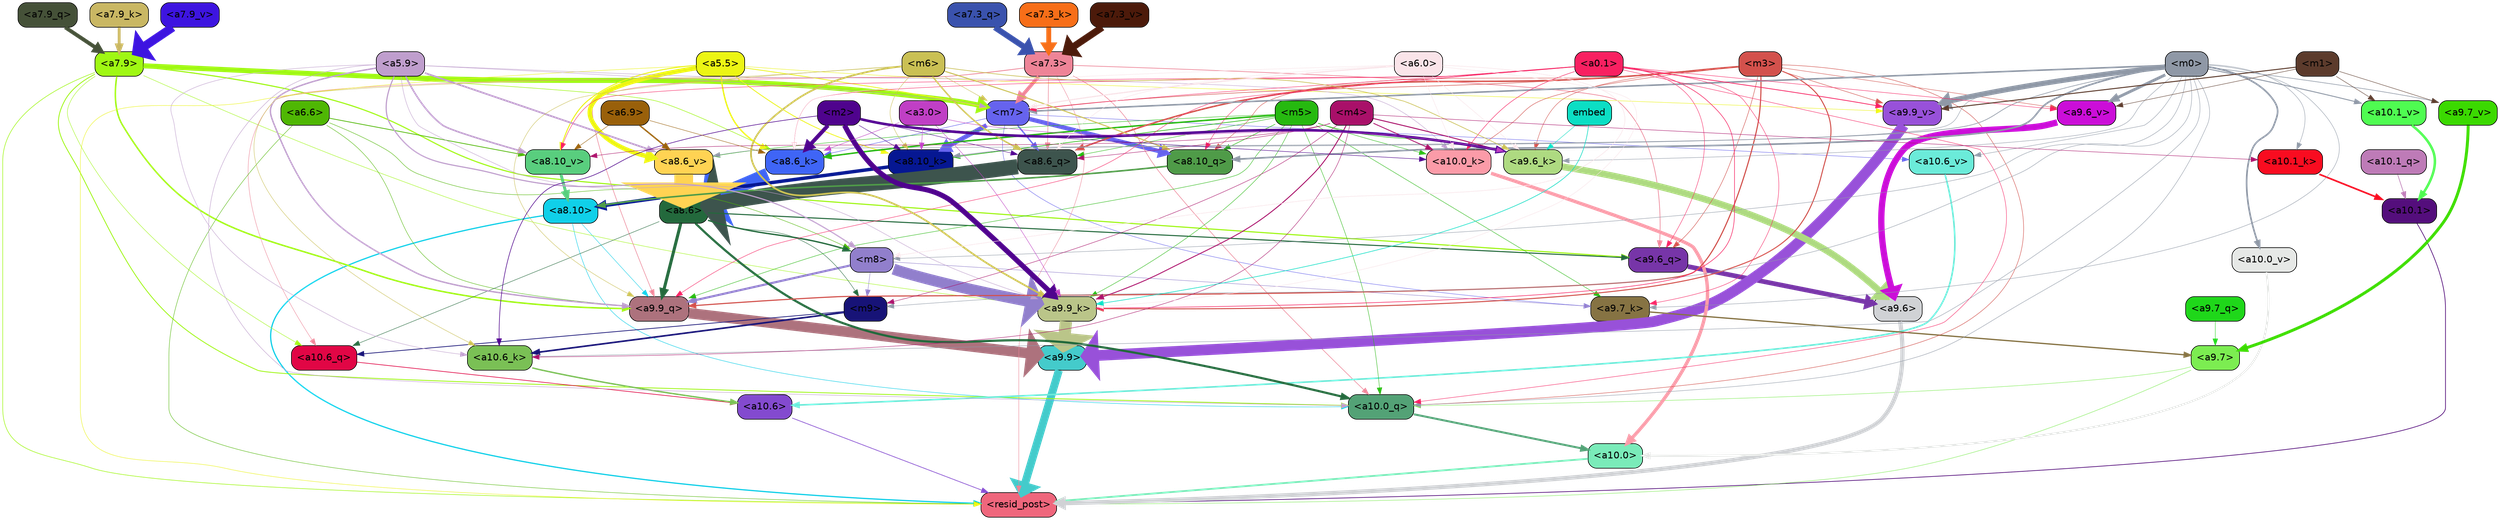 strict digraph "" {
	graph [bgcolor=transparent,
		layout=dot,
		overlap=false,
		splines=true
	];
	"<a10.6>"	[color=black,
		fillcolor="#834acf",
		fontname=Helvetica,
		shape=box,
		style="filled, rounded"];
	"<resid_post>"	[color=black,
		fillcolor="#ef667c",
		fontname=Helvetica,
		shape=box,
		style="filled, rounded"];
	"<a10.6>" -> "<resid_post>"	[color="#834acf",
		penwidth=0.9498605728149414];
	"<a10.1>"	[color=black,
		fillcolor="#540e7c",
		fontname=Helvetica,
		shape=box,
		style="filled, rounded"];
	"<a10.1>" -> "<resid_post>"	[color="#540e7c",
		penwidth=1.0084514617919922];
	"<a10.0>"	[color=black,
		fillcolor="#7aebb9",
		fontname=Helvetica,
		shape=box,
		style="filled, rounded"];
	"<a10.0>" -> "<resid_post>"	[color="#7aebb9",
		penwidth=2.5814952850341797];
	"<a9.9>"	[color=black,
		fillcolor="#44cbcb",
		fontname=Helvetica,
		shape=box,
		style="filled, rounded"];
	"<a9.9>" -> "<resid_post>"	[color="#44cbcb",
		penwidth=11.610888481140137];
	"<a9.7>"	[color=black,
		fillcolor="#7ced51",
		fontname=Helvetica,
		shape=box,
		style="filled, rounded"];
	"<a9.7>" -> "<resid_post>"	[color="#7ced51",
		penwidth=0.6];
	"<a10.0_q>"	[color=black,
		fillcolor="#53a276",
		fontname=Helvetica,
		shape=box,
		style="filled, rounded"];
	"<a9.7>" -> "<a10.0_q>"	[color="#7ced51",
		penwidth=0.6];
	"<a9.6>"	[color=black,
		fillcolor="#d0d2d5",
		fontname=Helvetica,
		shape=box,
		style="filled, rounded"];
	"<a9.6>" -> "<resid_post>"	[color="#d0d2d5",
		penwidth=6.121421813964844];
	"<a8.10>"	[color=black,
		fillcolor="#10d0e9",
		fontname=Helvetica,
		shape=box,
		style="filled, rounded"];
	"<a8.10>" -> "<resid_post>"	[color="#10d0e9",
		penwidth=1.7841739654541016];
	"<a8.10>" -> "<a10.0_q>"	[color="#10d0e9",
		penwidth=0.6612663269042969];
	"<a9.9_q>"	[color=black,
		fillcolor="#ad727d",
		fontname=Helvetica,
		shape=box,
		style="filled, rounded"];
	"<a8.10>" -> "<a9.9_q>"	[color="#10d0e9",
		penwidth=0.6];
	"<a7.9>"	[color=black,
		fillcolor="#9ff813",
		fontname=Helvetica,
		shape=box,
		style="filled, rounded"];
	"<a7.9>" -> "<resid_post>"	[color="#9ff813",
		penwidth=0.8109169006347656];
	"<a10.6_q>"	[color=black,
		fillcolor="#e10645",
		fontname=Helvetica,
		shape=box,
		style="filled, rounded"];
	"<a7.9>" -> "<a10.6_q>"	[color="#9ff813",
		penwidth=0.6];
	"<a7.9>" -> "<a10.0_q>"	[color="#9ff813",
		penwidth=1.19378662109375];
	"<m7>"	[color=black,
		fillcolor="#6663ee",
		fontname=Helvetica,
		shape=box,
		style="filled, rounded"];
	"<a7.9>" -> "<m7>"	[color="#9ff813",
		penwidth=7.3899383544921875];
	"<a7.9>" -> "<a9.9_q>"	[color="#9ff813",
		penwidth=2.1764984130859375];
	"<a9.6_q>"	[color=black,
		fillcolor="#7735a8",
		fontname=Helvetica,
		shape=box,
		style="filled, rounded"];
	"<a7.9>" -> "<a9.6_q>"	[color="#9ff813",
		penwidth=1.6184196472167969];
	"<a9.9_k>"	[color=black,
		fillcolor="#bac589",
		fontname=Helvetica,
		shape=box,
		style="filled, rounded"];
	"<a7.9>" -> "<a9.9_k>"	[color="#9ff813",
		penwidth=0.6];
	"<a8.6_k>"	[color=black,
		fillcolor="#3f65f6",
		fontname=Helvetica,
		shape=box,
		style="filled, rounded"];
	"<a7.9>" -> "<a8.6_k>"	[color="#9ff813",
		penwidth=0.7570610046386719];
	"<a7.3>"	[color=black,
		fillcolor="#ee8497",
		fontname=Helvetica,
		shape=box,
		style="filled, rounded"];
	"<a7.3>" -> "<resid_post>"	[color="#ee8497",
		penwidth=0.6];
	"<a7.3>" -> "<a10.6_q>"	[color="#ee8497",
		penwidth=0.6];
	"<a7.3>" -> "<a10.0_q>"	[color="#ee8497",
		penwidth=0.8208656311035156];
	"<a7.3>" -> "<m7>"	[color="#ee8497",
		penwidth=5.189311981201172];
	"<a7.3>" -> "<a9.9_q>"	[color="#ee8497",
		penwidth=0.8119163513183594];
	"<a7.3>" -> "<a9.6_q>"	[color="#ee8497",
		penwidth=0.9649925231933594];
	"<a8.6_q>"	[color=black,
		fillcolor="#3d544d",
		fontname=Helvetica,
		shape=box,
		style="filled, rounded"];
	"<a7.3>" -> "<a8.6_q>"	[color="#ee8497",
		penwidth=0.7801322937011719];
	"<a6.6>"	[color=black,
		fillcolor="#4fb704",
		fontname=Helvetica,
		shape=box,
		style="filled, rounded"];
	"<a6.6>" -> "<resid_post>"	[color="#4fb704",
		penwidth=0.6];
	"<m8>"	[color=black,
		fillcolor="#917fcc",
		fontname=Helvetica,
		shape=box,
		style="filled, rounded"];
	"<a6.6>" -> "<m8>"	[color="#4fb704",
		penwidth=0.6];
	"<a6.6>" -> "<a9.9_q>"	[color="#4fb704",
		penwidth=0.6];
	"<a8.10_v>"	[color=black,
		fillcolor="#59ce7e",
		fontname=Helvetica,
		shape=box,
		style="filled, rounded"];
	"<a6.6>" -> "<a8.10_v>"	[color="#4fb704",
		penwidth=1.0661506652832031];
	"<a5.5>"	[color=black,
		fillcolor="#ecf514",
		fontname=Helvetica,
		shape=box,
		style="filled, rounded"];
	"<a5.5>" -> "<resid_post>"	[color="#ecf514",
		penwidth=0.6];
	"<a5.5>" -> "<m7>"	[color="#ecf514",
		penwidth=1.0865592956542969];
	"<a9.9_v>"	[color=black,
		fillcolor="#9851d9",
		fontname=Helvetica,
		shape=box,
		style="filled, rounded"];
	"<a5.5>" -> "<a9.9_v>"	[color="#ecf514",
		penwidth=0.6];
	"<a8.10_k>"	[color=black,
		fillcolor="#061792",
		fontname=Helvetica,
		shape=box,
		style="filled, rounded"];
	"<a5.5>" -> "<a8.10_k>"	[color="#ecf514",
		penwidth=1.1390800476074219];
	"<a5.5>" -> "<a8.6_k>"	[color="#ecf514",
		penwidth=2.00030517578125];
	"<a5.5>" -> "<a8.10_v>"	[color="#ecf514",
		penwidth=1.4206085205078125];
	"<a8.6_v>"	[color=black,
		fillcolor="#ffd353",
		fontname=Helvetica,
		shape=box,
		style="filled, rounded"];
	"<a5.5>" -> "<a8.6_v>"	[color="#ecf514",
		penwidth=6.534294128417969];
	"<a10.6_q>" -> "<a10.6>"	[color="#e10645",
		penwidth=0.9244728088378906];
	"<a10.1_q>"	[color=black,
		fillcolor="#be7bb7",
		fontname=Helvetica,
		shape=box,
		style="filled, rounded"];
	"<a10.1_q>" -> "<a10.1>"	[color="#be7bb7",
		penwidth=0.9268798828125];
	"<a10.0_q>" -> "<a10.0>"	[color="#53a276",
		penwidth=2.905670166015625];
	"<a10.6_k>"	[color=black,
		fillcolor="#7ac055",
		fontname=Helvetica,
		shape=box,
		style="filled, rounded"];
	"<a10.6_k>" -> "<a10.6>"	[color="#7ac055",
		penwidth=2.0319366455078125];
	"<a10.1_k>"	[color=black,
		fillcolor="#f90c20",
		fontname=Helvetica,
		shape=box,
		style="filled, rounded"];
	"<a10.1_k>" -> "<a10.1>"	[color="#f90c20",
		penwidth=2.4037628173828125];
	"<a10.0_k>"	[color=black,
		fillcolor="#fb9ba8",
		fontname=Helvetica,
		shape=box,
		style="filled, rounded"];
	"<a10.0_k>" -> "<a10.0>"	[color="#fb9ba8",
		penwidth=4.9319305419921875];
	"<a10.6_v>"	[color=black,
		fillcolor="#6bebd9",
		fontname=Helvetica,
		shape=box,
		style="filled, rounded"];
	"<a10.6_v>" -> "<a10.6>"	[color="#6bebd9",
		penwidth=2.290935516357422];
	"<a10.1_v>"	[color=black,
		fillcolor="#4ffc51",
		fontname=Helvetica,
		shape=box,
		style="filled, rounded"];
	"<a10.1_v>" -> "<a10.1>"	[color="#4ffc51",
		penwidth=3.6398468017578125];
	"<a10.0_v>"	[color=black,
		fillcolor="#e6e8e6",
		fontname=Helvetica,
		shape=box,
		style="filled, rounded"];
	"<a10.0_v>" -> "<a10.0>"	[color="#e6e8e6",
		penwidth=2.7666168212890625];
	"<m9>"	[color=black,
		fillcolor="#171377",
		fontname=Helvetica,
		shape=box,
		style="filled, rounded"];
	"<m9>" -> "<a10.6_q>"	[color="#171377",
		penwidth=1.0384025573730469];
	"<m9>" -> "<a10.6_k>"	[color="#171377",
		penwidth=2.371124267578125];
	"<a8.6>"	[color=black,
		fillcolor="#23693c",
		fontname=Helvetica,
		shape=box,
		style="filled, rounded"];
	"<a8.6>" -> "<a10.6_q>"	[color="#23693c",
		penwidth=0.6];
	"<a8.6>" -> "<a10.0_q>"	[color="#23693c",
		penwidth=3.1841888427734375];
	"<a8.6>" -> "<m9>"	[color="#23693c",
		penwidth=0.6];
	"<a8.6>" -> "<m8>"	[color="#23693c",
		penwidth=1.972564697265625];
	"<a8.6>" -> "<a9.9_q>"	[color="#23693c",
		penwidth=4.482503890991211];
	"<a8.6>" -> "<a9.6_q>"	[color="#23693c",
		penwidth=1.515838623046875];
	"<m5>"	[color=black,
		fillcolor="#26b910",
		fontname=Helvetica,
		shape=box,
		style="filled, rounded"];
	"<m5>" -> "<a10.0_q>"	[color="#26b910",
		penwidth=0.6];
	"<m5>" -> "<a10.0_k>"	[color="#26b910",
		penwidth=0.6];
	"<m5>" -> "<a9.9_q>"	[color="#26b910",
		penwidth=0.6];
	"<m5>" -> "<a9.9_k>"	[color="#26b910",
		penwidth=0.6];
	"<a9.7_k>"	[color=black,
		fillcolor="#867343",
		fontname=Helvetica,
		shape=box,
		style="filled, rounded"];
	"<m5>" -> "<a9.7_k>"	[color="#26b910",
		penwidth=0.6];
	"<a9.6_k>"	[color=black,
		fillcolor="#aeda81",
		fontname=Helvetica,
		shape=box,
		style="filled, rounded"];
	"<m5>" -> "<a9.6_k>"	[color="#26b910",
		penwidth=0.7197036743164062];
	"<a8.10_q>"	[color=black,
		fillcolor="#4f9b48",
		fontname=Helvetica,
		shape=box,
		style="filled, rounded"];
	"<m5>" -> "<a8.10_q>"	[color="#26b910",
		penwidth=0.7198371887207031];
	"<m5>" -> "<a8.6_q>"	[color="#26b910",
		penwidth=0.6];
	"<m5>" -> "<a8.10_k>"	[color="#26b910",
		penwidth=0.9238471984863281];
	"<m5>" -> "<a8.6_k>"	[color="#26b910",
		penwidth=2.1219520568847656];
	"<m5>" -> "<a8.6_v>"	[color="#26b910",
		penwidth=0.6];
	"<a5.9>"	[color=black,
		fillcolor="#bf9ecd",
		fontname=Helvetica,
		shape=box,
		style="filled, rounded"];
	"<a5.9>" -> "<a10.0_q>"	[color="#bf9ecd",
		penwidth=0.6463394165039062];
	"<a5.9>" -> "<a10.6_k>"	[color="#bf9ecd",
		penwidth=0.6];
	"<a5.9>" -> "<a10.0_k>"	[color="#bf9ecd",
		penwidth=0.6];
	"<a5.9>" -> "<m7>"	[color="#bf9ecd",
		penwidth=0.6];
	"<a5.9>" -> "<m8>"	[color="#bf9ecd",
		penwidth=1.6550712585449219];
	"<a5.9>" -> "<a9.9_q>"	[color="#bf9ecd",
		penwidth=2.019031524658203];
	"<a5.9>" -> "<a9.9_k>"	[color="#bf9ecd",
		penwidth=0.6];
	"<a5.9>" -> "<a8.10_v>"	[color="#bf9ecd",
		penwidth=2.2765426635742188];
	"<a5.9>" -> "<a8.6_v>"	[color="#bf9ecd",
		penwidth=2.4934005737304688];
	"<m3>"	[color=black,
		fillcolor="#d3514c",
		fontname=Helvetica,
		shape=box,
		style="filled, rounded"];
	"<m3>" -> "<a10.0_q>"	[color="#d3514c",
		penwidth=0.6597442626953125];
	"<m3>" -> "<a10.0_k>"	[color="#d3514c",
		penwidth=0.6506614685058594];
	"<m3>" -> "<m7>"	[color="#d3514c",
		penwidth=0.7659339904785156];
	"<m3>" -> "<a9.9_q>"	[color="#d3514c",
		penwidth=1.6276321411132812];
	"<m3>" -> "<a9.6_q>"	[color="#d3514c",
		penwidth=0.6724472045898438];
	"<m3>" -> "<a9.9_k>"	[color="#d3514c",
		penwidth=1.4574642181396484];
	"<m3>" -> "<a9.6_k>"	[color="#d3514c",
		penwidth=0.6];
	"<m3>" -> "<a9.9_v>"	[color="#d3514c",
		penwidth=0.6589469909667969];
	"<a9.6_v>"	[color=black,
		fillcolor="#cb0ed8",
		fontname=Helvetica,
		shape=box,
		style="filled, rounded"];
	"<m3>" -> "<a9.6_v>"	[color="#d3514c",
		penwidth=0.6];
	"<m3>" -> "<a8.10_q>"	[color="#d3514c",
		penwidth=0.6];
	"<m3>" -> "<a8.6_q>"	[color="#d3514c",
		penwidth=2.1676406860351562];
	"<m0>"	[color=black,
		fillcolor="#8f98a6",
		fontname=Helvetica,
		shape=box,
		style="filled, rounded"];
	"<m0>" -> "<a10.0_q>"	[color="#8f98a6",
		penwidth=0.6];
	"<m0>" -> "<a10.6_k>"	[color="#8f98a6",
		penwidth=0.6];
	"<m0>" -> "<a10.1_k>"	[color="#8f98a6",
		penwidth=0.6];
	"<m0>" -> "<a10.6_v>"	[color="#8f98a6",
		penwidth=0.6];
	"<m0>" -> "<a10.1_v>"	[color="#8f98a6",
		penwidth=1.3360328674316406];
	"<m0>" -> "<a10.0_v>"	[color="#8f98a6",
		penwidth=2.4083595275878906];
	"<m0>" -> "<m9>"	[color="#8f98a6",
		penwidth=0.6];
	"<m0>" -> "<m7>"	[color="#8f98a6",
		penwidth=2.224945068359375];
	"<m0>" -> "<m8>"	[color="#8f98a6",
		penwidth=0.6];
	"<m0>" -> "<a9.7_k>"	[color="#8f98a6",
		penwidth=0.6];
	"<m0>" -> "<a9.6_k>"	[color="#8f98a6",
		penwidth=0.6];
	"<m0>" -> "<a9.9_v>"	[color="#8f98a6",
		penwidth=7.537467956542969];
	"<a9.7_v>"	[color=black,
		fillcolor="#3bd901",
		fontname=Helvetica,
		shape=box,
		style="filled, rounded"];
	"<m0>" -> "<a9.7_v>"	[color="#8f98a6",
		penwidth=0.8575286865234375];
	"<m0>" -> "<a9.6_v>"	[color="#8f98a6",
		penwidth=4.1688385009765625];
	"<m0>" -> "<a8.10_q>"	[color="#8f98a6",
		penwidth=2.3761940002441406];
	"<m0>" -> "<a8.10_k>"	[color="#8f98a6",
		penwidth=0.9220962524414062];
	"<m0>" -> "<a8.6_v>"	[color="#8f98a6",
		penwidth=0.6];
	"<a0.1>"	[color=black,
		fillcolor="#f82061",
		fontname=Helvetica,
		shape=box,
		style="filled, rounded"];
	"<a0.1>" -> "<a10.0_q>"	[color="#f82061",
		penwidth=0.6];
	"<a0.1>" -> "<a10.0_k>"	[color="#f82061",
		penwidth=0.6768684387207031];
	"<a0.1>" -> "<m7>"	[color="#f82061",
		penwidth=0.6];
	"<a0.1>" -> "<a9.9_q>"	[color="#f82061",
		penwidth=0.6];
	"<a0.1>" -> "<a9.6_q>"	[color="#f82061",
		penwidth=0.6];
	"<a0.1>" -> "<a9.9_k>"	[color="#f82061",
		penwidth=0.81341552734375];
	"<a0.1>" -> "<a9.7_k>"	[color="#f82061",
		penwidth=0.6];
	"<a0.1>" -> "<a9.9_v>"	[color="#f82061",
		penwidth=1.062591552734375];
	"<a0.1>" -> "<a9.6_v>"	[color="#f82061",
		penwidth=0.6];
	"<a0.1>" -> "<a8.10_q>"	[color="#f82061",
		penwidth=0.6];
	"<a0.1>" -> "<a8.6_k>"	[color="#f82061",
		penwidth=0.6];
	"<a0.1>" -> "<a8.10_v>"	[color="#f82061",
		penwidth=0.6];
	"<m6>"	[color=black,
		fillcolor="#cac054",
		fontname=Helvetica,
		shape=box,
		style="filled, rounded"];
	"<m6>" -> "<a10.6_k>"	[color="#cac054",
		penwidth=0.6];
	"<m6>" -> "<m7>"	[color="#cac054",
		penwidth=0.6];
	"<m6>" -> "<a9.9_q>"	[color="#cac054",
		penwidth=0.6];
	"<m6>" -> "<a9.9_k>"	[color="#cac054",
		penwidth=2.533975601196289];
	"<m6>" -> "<a9.6_k>"	[color="#cac054",
		penwidth=0.9471282958984375];
	"<m6>" -> "<a8.10_q>"	[color="#cac054",
		penwidth=1.4854621887207031];
	"<m6>" -> "<a8.6_q>"	[color="#cac054",
		penwidth=2.0796165466308594];
	"<m6>" -> "<a8.10_k>"	[color="#cac054",
		penwidth=0.6];
	"<m4>"	[color=black,
		fillcolor="#a91069",
		fontname=Helvetica,
		shape=box,
		style="filled, rounded"];
	"<m4>" -> "<a10.6_k>"	[color="#a91069",
		penwidth=0.6];
	"<m4>" -> "<a10.1_k>"	[color="#a91069",
		penwidth=0.6];
	"<m4>" -> "<a10.0_k>"	[color="#a91069",
		penwidth=1.230804443359375];
	"<m4>" -> "<m9>"	[color="#a91069",
		penwidth=0.6];
	"<m4>" -> "<a9.9_k>"	[color="#a91069",
		penwidth=1.3186264038085938];
	"<m4>" -> "<a9.6_k>"	[color="#a91069",
		penwidth=1.3722038269042969];
	"<m4>" -> "<a8.6_q>"	[color="#a91069",
		penwidth=0.6];
	"<m4>" -> "<a8.10_v>"	[color="#a91069",
		penwidth=0.6];
	"<m2>"	[color=black,
		fillcolor="#4f038d",
		fontname=Helvetica,
		shape=box,
		style="filled, rounded"];
	"<m2>" -> "<a10.6_k>"	[color="#4f038d",
		penwidth=0.8380241394042969];
	"<m2>" -> "<a10.0_k>"	[color="#4f038d",
		penwidth=0.6622200012207031];
	"<m2>" -> "<a9.9_k>"	[color="#4f038d",
		penwidth=7.476325988769531];
	"<m2>" -> "<a9.6_k>"	[color="#4f038d",
		penwidth=3.761505126953125];
	"<m2>" -> "<a8.6_q>"	[color="#4f038d",
		penwidth=0.6];
	"<m2>" -> "<a8.10_k>"	[color="#4f038d",
		penwidth=0.6];
	"<m2>" -> "<a8.6_k>"	[color="#4f038d",
		penwidth=5.699577331542969];
	"<a6.0>"	[color=black,
		fillcolor="#fae4e9",
		fontname=Helvetica,
		shape=box,
		style="filled, rounded"];
	"<a6.0>" -> "<a10.0_k>"	[color="#fae4e9",
		penwidth=0.6];
	"<a6.0>" -> "<m7>"	[color="#fae4e9",
		penwidth=1.694061279296875];
	"<a6.0>" -> "<m8>"	[color="#fae4e9",
		penwidth=0.7418403625488281];
	"<a6.0>" -> "<a9.9_k>"	[color="#fae4e9",
		penwidth=0.6];
	"<a6.0>" -> "<a9.6_k>"	[color="#fae4e9",
		penwidth=0.6];
	"<a6.0>" -> "<a8.6_q>"	[color="#fae4e9",
		penwidth=0.6];
	"<a6.0>" -> "<a8.6_k>"	[color="#fae4e9",
		penwidth=0.6];
	"<m7>" -> "<a10.6_v>"	[color="#6663ee",
		penwidth=0.6];
	"<m7>" -> "<a9.7_k>"	[color="#6663ee",
		penwidth=0.6];
	"<m7>" -> "<a8.10_q>"	[color="#6663ee",
		penwidth=6.2237091064453125];
	"<m7>" -> "<a8.6_q>"	[color="#6663ee",
		penwidth=1.9677276611328125];
	"<m7>" -> "<a8.10_k>"	[color="#6663ee",
		penwidth=6.505390167236328];
	"<m7>" -> "<a8.6_k>"	[color="#6663ee",
		penwidth=0.6821136474609375];
	"<m1>"	[color=black,
		fillcolor="#5c3b2c",
		fontname=Helvetica,
		shape=box,
		style="filled, rounded"];
	"<m1>" -> "<a10.1_v>"	[color="#5c3b2c",
		penwidth=0.6];
	"<m1>" -> "<a9.9_v>"	[color="#5c3b2c",
		penwidth=1.4082679748535156];
	"<m1>" -> "<a9.7_v>"	[color="#5c3b2c",
		penwidth=0.6];
	"<m1>" -> "<a9.6_v>"	[color="#5c3b2c",
		penwidth=0.6];
	"<m8>" -> "<m9>"	[color="#917fcc",
		penwidth=0.6];
	"<m8>" -> "<a9.9_q>"	[color="#917fcc",
		penwidth=3.073810577392578];
	"<m8>" -> "<a9.9_k>"	[color="#917fcc",
		penwidth=16.255420684814453];
	"<m8>" -> "<a9.7_k>"	[color="#917fcc",
		penwidth=0.6];
	"<a9.9_q>" -> "<a9.9>"	[color="#ad727d",
		penwidth=15.310546875];
	"<a9.7_q>"	[color=black,
		fillcolor="#1fd71a",
		fontname=Helvetica,
		shape=box,
		style="filled, rounded"];
	"<a9.7_q>" -> "<a9.7>"	[color="#1fd71a",
		penwidth=0.6];
	"<a9.6_q>" -> "<a9.6>"	[color="#7735a8",
		penwidth=6.823722839355469];
	"<a9.9_k>" -> "<a9.9>"	[color="#bac589",
		penwidth=17.953022003173828];
	"<a9.7_k>" -> "<a9.7>"	[color="#867343",
		penwidth=1.85101318359375];
	"<a9.6_k>" -> "<a9.6>"	[color="#aeda81",
		penwidth=9.787818908691406];
	"<a9.9_v>" -> "<a9.9>"	[color="#9851d9",
		penwidth=15.728643417358398];
	"<a9.7_v>" -> "<a9.7>"	[color="#3bd901",
		penwidth=4.305488586425781];
	"<a9.6_v>" -> "<a9.6>"	[color="#cb0ed8",
		penwidth=9.212547302246094];
	"<a3.0>"	[color=black,
		fillcolor="#c03fc5",
		fontname=Helvetica,
		shape=box,
		style="filled, rounded"];
	"<a3.0>" -> "<a9.9_k>"	[color="#c03fc5",
		penwidth=0.6];
	"<a3.0>" -> "<a9.6_k>"	[color="#c03fc5",
		penwidth=0.6];
	"<a3.0>" -> "<a8.10_k>"	[color="#c03fc5",
		penwidth=0.6];
	"<a3.0>" -> "<a8.6_k>"	[color="#c03fc5",
		penwidth=0.6];
	embed	[color=black,
		fillcolor="#0cdec4",
		fontname=Helvetica,
		shape=box,
		style="filled, rounded"];
	embed -> "<a9.9_k>"	[color="#0cdec4",
		penwidth=0.8602714538574219];
	embed -> "<a9.6_k>"	[color="#0cdec4",
		penwidth=0.6];
	"<a8.10_q>" -> "<a8.10>"	[color="#4f9b48",
		penwidth=2.2933731079101562];
	"<a8.6_q>" -> "<a8.6>"	[color="#3d544d",
		penwidth=22.21251106262207];
	"<a8.10_k>" -> "<a8.10>"	[color="#061792",
		penwidth=5.009056091308594];
	"<a8.6_k>" -> "<a8.6>"	[color="#3f65f6",
		penwidth=19.114789962768555];
	"<a8.10_v>" -> "<a8.10>"	[color="#59ce7e",
		penwidth=4.248416900634766];
	"<a8.6_v>" -> "<a8.6>"	[color="#ffd353",
		penwidth=27.461654663085938];
	"<a6.9>"	[color=black,
		fillcolor="#99600a",
		fontname=Helvetica,
		shape=box,
		style="filled, rounded"];
	"<a6.9>" -> "<a8.6_k>"	[color="#99600a",
		penwidth=0.6];
	"<a6.9>" -> "<a8.10_v>"	[color="#99600a",
		penwidth=0.6];
	"<a6.9>" -> "<a8.6_v>"	[color="#99600a",
		penwidth=2.0546798706054688];
	"<a7.9_q>"	[color=black,
		fillcolor="#455138",
		fontname=Helvetica,
		shape=box,
		style="filled, rounded"];
	"<a7.9_q>" -> "<a7.9>"	[color="#455138",
		penwidth=5.6087493896484375];
	"<a7.3_q>"	[color=black,
		fillcolor="#3a52ad",
		fontname=Helvetica,
		shape=box,
		style="filled, rounded"];
	"<a7.3_q>" -> "<a7.3>"	[color="#3a52ad",
		penwidth=8.568470001220703];
	"<a7.9_k>"	[color=black,
		fillcolor="#c9b763",
		fontname=Helvetica,
		shape=box,
		style="filled, rounded"];
	"<a7.9_k>" -> "<a7.9>"	[color="#c9b763",
		penwidth=4.179893493652344];
	"<a7.3_k>"	[color=black,
		fillcolor="#f76e18",
		fontname=Helvetica,
		shape=box,
		style="filled, rounded"];
	"<a7.3_k>" -> "<a7.3>"	[color="#f76e18",
		penwidth=7.138481140136719];
	"<a7.9_v>"	[color=black,
		fillcolor="#3d14e0",
		fontname=Helvetica,
		shape=box,
		style="filled, rounded"];
	"<a7.9_v>" -> "<a7.9>"	[color="#3d14e0",
		penwidth=12.677261352539062];
	"<a7.3_v>"	[color=black,
		fillcolor="#4c1a0a",
		fontname=Helvetica,
		shape=box,
		style="filled, rounded"];
	"<a7.3_v>" -> "<a7.3>"	[color="#4c1a0a",
		penwidth=10.205863952636719];
}
